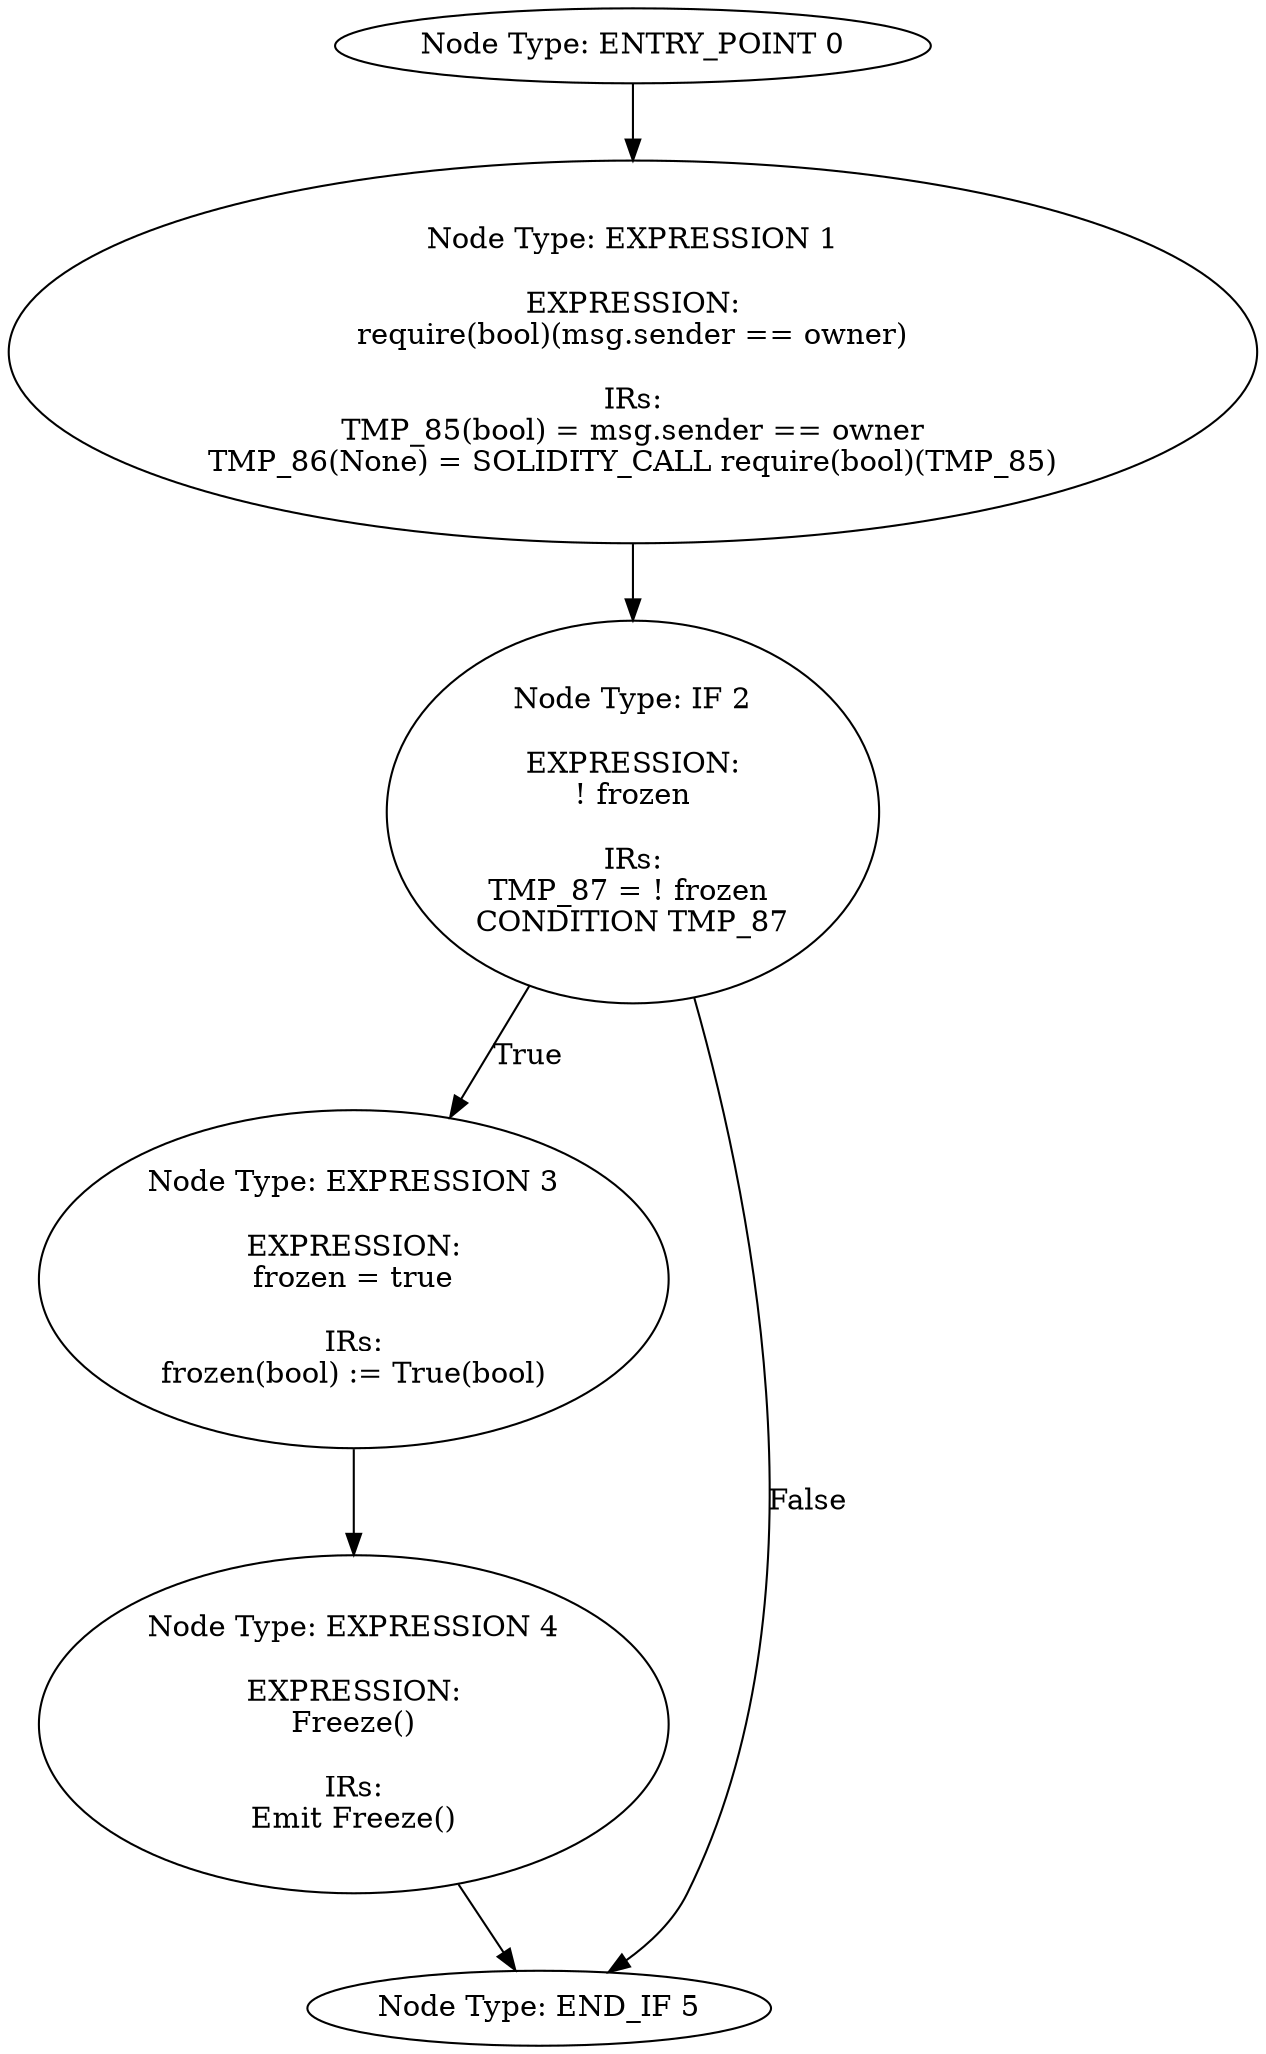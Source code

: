 digraph{
0[label="Node Type: ENTRY_POINT 0
"];
0->1;
1[label="Node Type: EXPRESSION 1

EXPRESSION:
require(bool)(msg.sender == owner)

IRs:
TMP_85(bool) = msg.sender == owner
TMP_86(None) = SOLIDITY_CALL require(bool)(TMP_85)"];
1->2;
2[label="Node Type: IF 2

EXPRESSION:
! frozen

IRs:
TMP_87 = ! frozen 
CONDITION TMP_87"];
2->3[label="True"];
2->5[label="False"];
3[label="Node Type: EXPRESSION 3

EXPRESSION:
frozen = true

IRs:
frozen(bool) := True(bool)"];
3->4;
4[label="Node Type: EXPRESSION 4

EXPRESSION:
Freeze()

IRs:
Emit Freeze()"];
4->5;
5[label="Node Type: END_IF 5
"];
}
